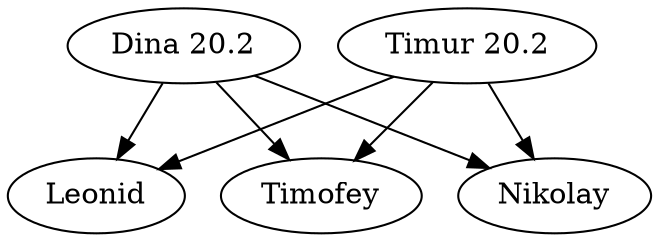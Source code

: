 digraph {
"41c1df60" [label="Dina 18.2"]
"2db439e3" [label="Timur 18.2"]
"0cd726e3" [label="Leonid"]
"41c1df60" -> "0cd726e3"
"2db439e3" -> "0cd726e3"

"41c1df60" [label="Dina 19.2"]
"2db439e3" [label="Timur 19.2"]
"c0feffcd" [label="Timofey"]
"41c1df60" -> "c0feffcd"
"2db439e3" -> "c0feffcd"

"41c1df60" [label="Dina 20.2"]
"2db439e3" [label="Timur 20.2"]
"32a7b877" [label="Nikolay"]
"41c1df60" -> "32a7b877"
"2db439e3" -> "32a7b877"
}